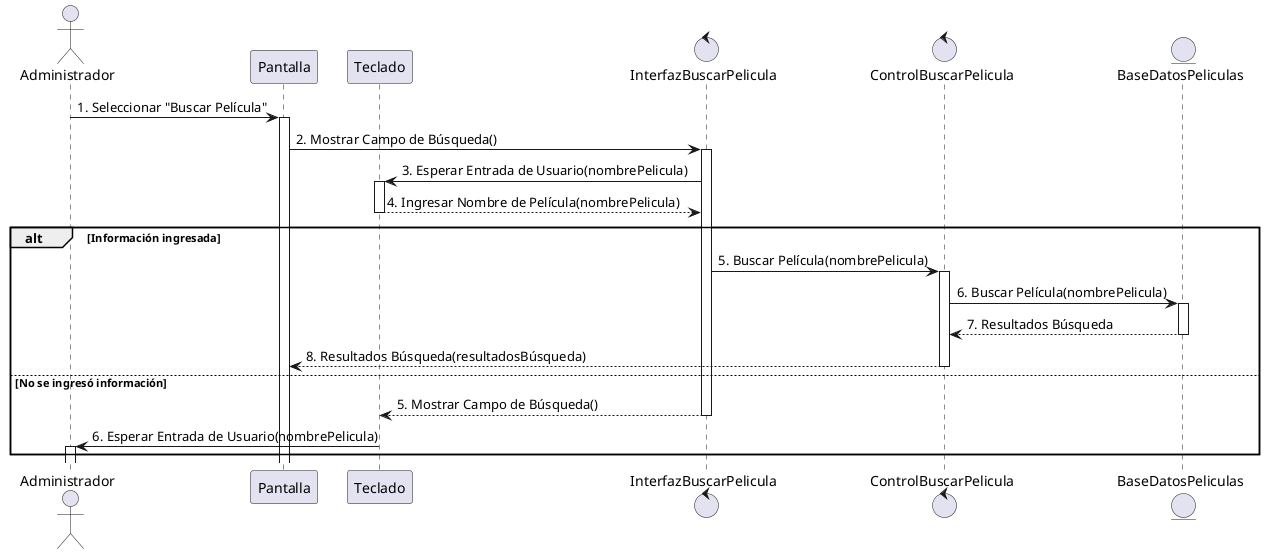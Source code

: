@startuml "Buscar Película"

actor Administrador
participant Pantalla
participant Teclado
control InterfazBuscarPelicula
control ControlBuscarPelicula
entity BaseDatosPeliculas

Administrador -> Pantalla : 1. Seleccionar "Buscar Película"
activate Pantalla

Pantalla -> InterfazBuscarPelicula : 2. Mostrar Campo de Búsqueda()
activate InterfazBuscarPelicula

InterfazBuscarPelicula -> Teclado : 3. Esperar Entrada de Usuario(nombrePelicula)
activate Teclado

Teclado --> InterfazBuscarPelicula : 4. Ingresar Nombre de Película(nombrePelicula)
deactivate Teclado

alt Información ingresada
    InterfazBuscarPelicula -> ControlBuscarPelicula : 5. Buscar Película(nombrePelicula)
    activate ControlBuscarPelicula

    ControlBuscarPelicula -> BaseDatosPeliculas : 6. Buscar Película(nombrePelicula)
    activate BaseDatosPeliculas

    BaseDatosPeliculas --> ControlBuscarPelicula : 7. Resultados Búsqueda
    deactivate BaseDatosPeliculas

    ControlBuscarPelicula --> Pantalla : 8. Resultados Búsqueda(resultadosBúsqueda)
    deactivate ControlBuscarPelicula
else No se ingresó información
    InterfazBuscarPelicula --> Teclado : 5. Mostrar Campo de Búsqueda()
    deactivate InterfazBuscarPelicula

    Teclado -> Administrador : 6. Esperar Entrada de Usuario(nombrePelicula)
    activate Administrador
end

@enduml

